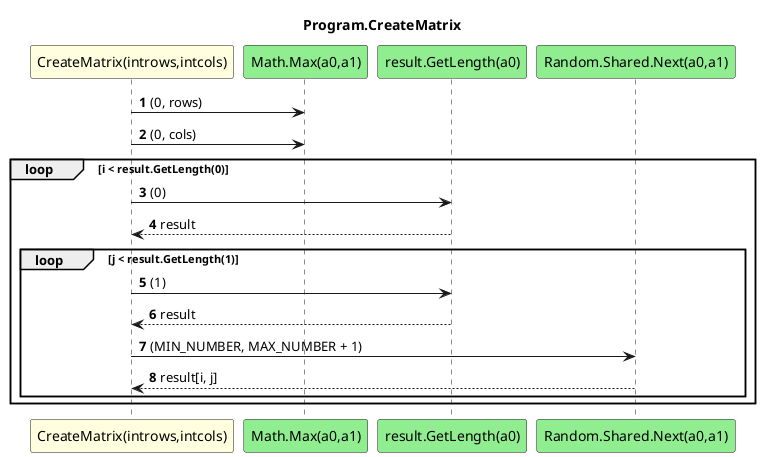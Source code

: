 @startuml Program.CreateMatrix
title Program.CreateMatrix
participant "CreateMatrix(introws,intcols)" as CreateMatrix_p0_p1 #LightYellow
participant "Math.Max(a0,a1)" as Math_Max_a0_a1 #LightGreen
participant "result.GetLength(a0)" as result_GetLength_a0 #LightGreen
participant "Random.Shared.Next(a0,a1)" as Random_Shared_Next_a0_a1 #LightGreen
autonumber
CreateMatrix_p0_p1 -> Math_Max_a0_a1 : (0, rows)
CreateMatrix_p0_p1 -> Math_Max_a0_a1 : (0, cols)
loop i < result.GetLength(0)
    CreateMatrix_p0_p1 -> result_GetLength_a0 : (0)
    result_GetLength_a0 --> CreateMatrix_p0_p1 : result
    loop j < result.GetLength(1)
        CreateMatrix_p0_p1 -> result_GetLength_a0 : (1)
        result_GetLength_a0 --> CreateMatrix_p0_p1 : result
        CreateMatrix_p0_p1 -> Random_Shared_Next_a0_a1 : (MIN_NUMBER, MAX_NUMBER + 1)
        Random_Shared_Next_a0_a1 --> CreateMatrix_p0_p1 : result[i, j]
    end
end
@enduml
